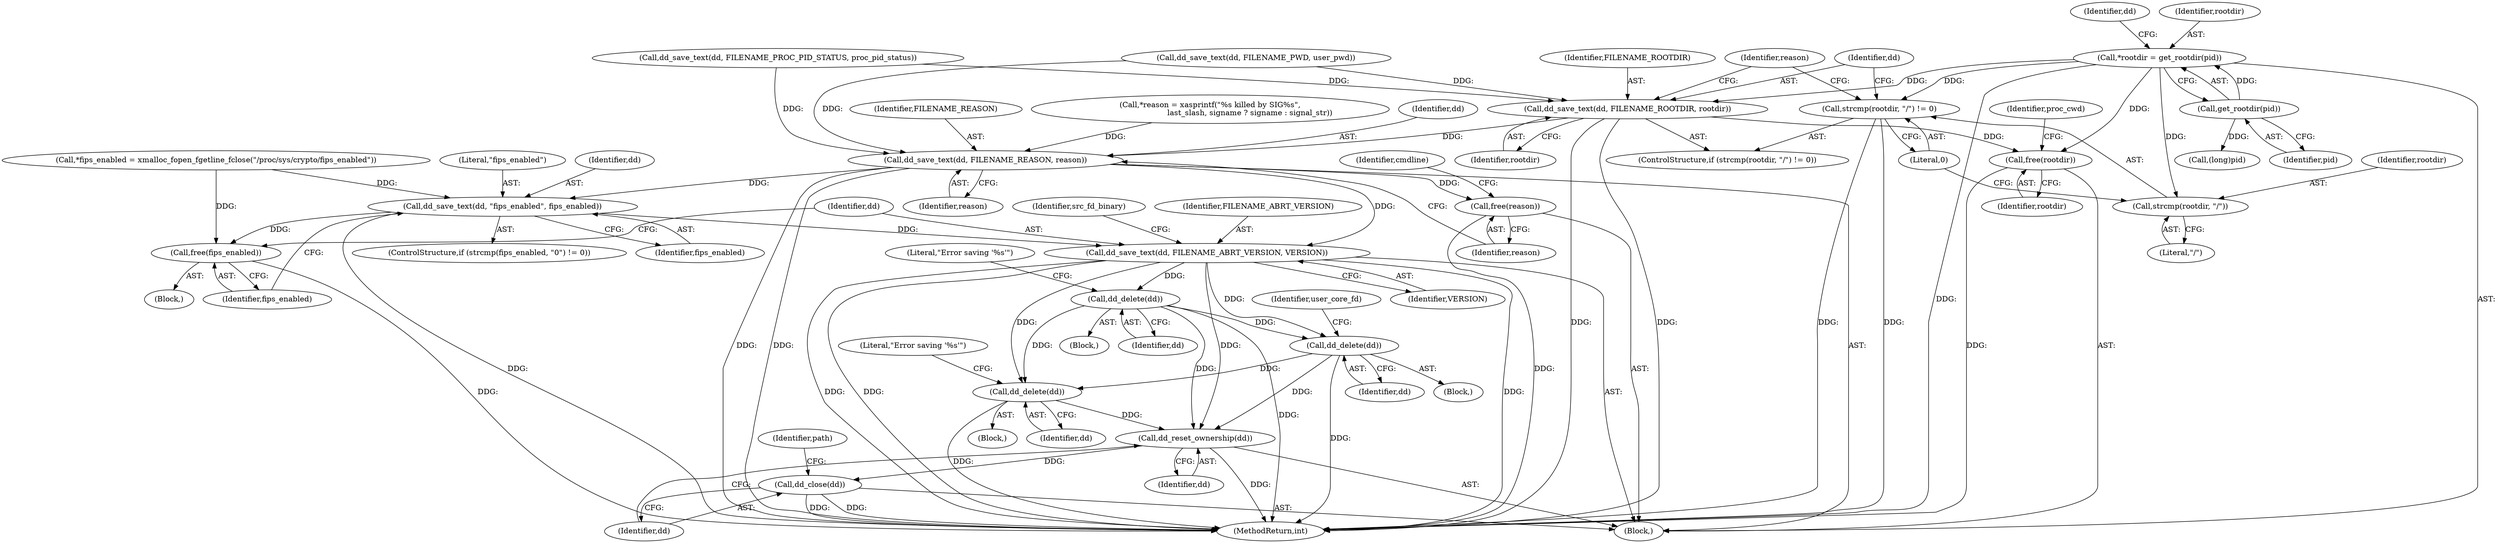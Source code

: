 digraph "0_abrt_8939398b82006ba1fec4ed491339fc075f43fc7c_1@pointer" {
"1000652" [label="(Call,*rootdir = get_rootdir(pid))"];
"1000654" [label="(Call,get_rootdir(pid))"];
"1000813" [label="(Call,strcmp(rootdir, \"/\") != 0)"];
"1000814" [label="(Call,strcmp(rootdir, \"/\"))"];
"1000818" [label="(Call,dd_save_text(dd, FILENAME_ROOTDIR, rootdir))"];
"1000832" [label="(Call,dd_save_text(dd, FILENAME_REASON, reason))"];
"1000836" [label="(Call,free(reason))"];
"1000866" [label="(Call,dd_save_text(dd, \"fips_enabled\", fips_enabled))"];
"1000870" [label="(Call,free(fips_enabled))"];
"1000872" [label="(Call,dd_save_text(dd, FILENAME_ABRT_VERSION, VERSION))"];
"1000908" [label="(Call,dd_delete(dd))"];
"1000945" [label="(Call,dd_delete(dd))"];
"1001056" [label="(Call,dd_delete(dd))"];
"1001063" [label="(Call,dd_reset_ownership(dd))"];
"1001065" [label="(Call,dd_close(dd))"];
"1001132" [label="(Call,free(rootdir))"];
"1000654" [label="(Call,get_rootdir(pid))"];
"1000812" [label="(ControlStructure,if (strcmp(rootdir, \"/\") != 0))"];
"1000853" [label="(Call,*fips_enabled = xmalloc_fopen_fgetline_fclose(\"/proc/sys/crypto/fips_enabled\"))"];
"1000949" [label="(Identifier,user_core_fd)"];
"1000908" [label="(Call,dd_delete(dd))"];
"1000815" [label="(Identifier,rootdir)"];
"1000945" [label="(Call,dd_delete(dd))"];
"1000832" [label="(Call,dd_save_text(dd, FILENAME_REASON, reason))"];
"1001136" [label="(Identifier,proc_cwd)"];
"1000866" [label="(Call,dd_save_text(dd, \"fips_enabled\", fips_enabled))"];
"1000820" [label="(Identifier,FILENAME_ROOTDIR)"];
"1000870" [label="(Call,free(fips_enabled))"];
"1000878" [label="(Identifier,src_fd_binary)"];
"1000911" [label="(Literal,\"Error saving '%s'\")"];
"1000874" [label="(Identifier,FILENAME_ABRT_VERSION)"];
"1001059" [label="(Literal,\"Error saving '%s'\")"];
"1001228" [label="(MethodReturn,int)"];
"1000657" [label="(Identifier,dd)"];
"1001133" [label="(Identifier,rootdir)"];
"1000821" [label="(Identifier,rootdir)"];
"1000655" [label="(Identifier,pid)"];
"1000873" [label="(Identifier,dd)"];
"1001057" [label="(Identifier,dd)"];
"1000650" [label="(Block,)"];
"1000824" [label="(Identifier,reason)"];
"1001132" [label="(Call,free(rootdir))"];
"1000834" [label="(Identifier,FILENAME_REASON)"];
"1000871" [label="(Identifier,fips_enabled)"];
"1000835" [label="(Identifier,reason)"];
"1000837" [label="(Identifier,reason)"];
"1000836" [label="(Call,free(reason))"];
"1001064" [label="(Identifier,dd)"];
"1000814" [label="(Call,strcmp(rootdir, \"/\"))"];
"1000875" [label="(Identifier,VERSION)"];
"1000833" [label="(Identifier,dd)"];
"1001056" [label="(Call,dd_delete(dd))"];
"1000859" [label="(Block,)"];
"1001063" [label="(Call,dd_reset_ownership(dd))"];
"1000946" [label="(Identifier,dd)"];
"1000907" [label="(Block,)"];
"1000818" [label="(Call,dd_save_text(dd, FILENAME_ROOTDIR, rootdir))"];
"1000653" [label="(Identifier,rootdir)"];
"1000868" [label="(Literal,\"fips_enabled\")"];
"1000817" [label="(Literal,0)"];
"1000667" [label="(Call,(long)pid)"];
"1000860" [label="(ControlStructure,if (strcmp(fips_enabled, \"0\") != 0))"];
"1000867" [label="(Identifier,dd)"];
"1000652" [label="(Call,*rootdir = get_rootdir(pid))"];
"1000805" [label="(Call,dd_save_text(dd, FILENAME_PWD, user_pwd))"];
"1000840" [label="(Identifier,cmdline)"];
"1001066" [label="(Identifier,dd)"];
"1001069" [label="(Identifier,path)"];
"1000799" [label="(Call,dd_save_text(dd, FILENAME_PROC_PID_STATUS, proc_pid_status))"];
"1000823" [label="(Call,*reason = xasprintf(\"%s killed by SIG%s\",\n                                 last_slash, signame ? signame : signal_str))"];
"1000942" [label="(Block,)"];
"1000909" [label="(Identifier,dd)"];
"1000813" [label="(Call,strcmp(rootdir, \"/\") != 0)"];
"1000819" [label="(Identifier,dd)"];
"1000816" [label="(Literal,\"/\")"];
"1000872" [label="(Call,dd_save_text(dd, FILENAME_ABRT_VERSION, VERSION))"];
"1000869" [label="(Identifier,fips_enabled)"];
"1001065" [label="(Call,dd_close(dd))"];
"1001055" [label="(Block,)"];
"1000652" -> "1000650"  [label="AST: "];
"1000652" -> "1000654"  [label="CFG: "];
"1000653" -> "1000652"  [label="AST: "];
"1000654" -> "1000652"  [label="AST: "];
"1000657" -> "1000652"  [label="CFG: "];
"1000652" -> "1001228"  [label="DDG: "];
"1000654" -> "1000652"  [label="DDG: "];
"1000652" -> "1000813"  [label="DDG: "];
"1000652" -> "1000814"  [label="DDG: "];
"1000652" -> "1000818"  [label="DDG: "];
"1000652" -> "1001132"  [label="DDG: "];
"1000654" -> "1000655"  [label="CFG: "];
"1000655" -> "1000654"  [label="AST: "];
"1000654" -> "1000667"  [label="DDG: "];
"1000813" -> "1000812"  [label="AST: "];
"1000813" -> "1000817"  [label="CFG: "];
"1000814" -> "1000813"  [label="AST: "];
"1000817" -> "1000813"  [label="AST: "];
"1000819" -> "1000813"  [label="CFG: "];
"1000824" -> "1000813"  [label="CFG: "];
"1000813" -> "1001228"  [label="DDG: "];
"1000813" -> "1001228"  [label="DDG: "];
"1000814" -> "1000816"  [label="CFG: "];
"1000815" -> "1000814"  [label="AST: "];
"1000816" -> "1000814"  [label="AST: "];
"1000817" -> "1000814"  [label="CFG: "];
"1000818" -> "1000812"  [label="AST: "];
"1000818" -> "1000821"  [label="CFG: "];
"1000819" -> "1000818"  [label="AST: "];
"1000820" -> "1000818"  [label="AST: "];
"1000821" -> "1000818"  [label="AST: "];
"1000824" -> "1000818"  [label="CFG: "];
"1000818" -> "1001228"  [label="DDG: "];
"1000818" -> "1001228"  [label="DDG: "];
"1000805" -> "1000818"  [label="DDG: "];
"1000799" -> "1000818"  [label="DDG: "];
"1000818" -> "1000832"  [label="DDG: "];
"1000818" -> "1001132"  [label="DDG: "];
"1000832" -> "1000650"  [label="AST: "];
"1000832" -> "1000835"  [label="CFG: "];
"1000833" -> "1000832"  [label="AST: "];
"1000834" -> "1000832"  [label="AST: "];
"1000835" -> "1000832"  [label="AST: "];
"1000837" -> "1000832"  [label="CFG: "];
"1000832" -> "1001228"  [label="DDG: "];
"1000832" -> "1001228"  [label="DDG: "];
"1000805" -> "1000832"  [label="DDG: "];
"1000799" -> "1000832"  [label="DDG: "];
"1000823" -> "1000832"  [label="DDG: "];
"1000832" -> "1000836"  [label="DDG: "];
"1000832" -> "1000866"  [label="DDG: "];
"1000832" -> "1000872"  [label="DDG: "];
"1000836" -> "1000650"  [label="AST: "];
"1000836" -> "1000837"  [label="CFG: "];
"1000837" -> "1000836"  [label="AST: "];
"1000840" -> "1000836"  [label="CFG: "];
"1000836" -> "1001228"  [label="DDG: "];
"1000866" -> "1000860"  [label="AST: "];
"1000866" -> "1000869"  [label="CFG: "];
"1000867" -> "1000866"  [label="AST: "];
"1000868" -> "1000866"  [label="AST: "];
"1000869" -> "1000866"  [label="AST: "];
"1000871" -> "1000866"  [label="CFG: "];
"1000866" -> "1001228"  [label="DDG: "];
"1000853" -> "1000866"  [label="DDG: "];
"1000866" -> "1000870"  [label="DDG: "];
"1000866" -> "1000872"  [label="DDG: "];
"1000870" -> "1000859"  [label="AST: "];
"1000870" -> "1000871"  [label="CFG: "];
"1000871" -> "1000870"  [label="AST: "];
"1000873" -> "1000870"  [label="CFG: "];
"1000870" -> "1001228"  [label="DDG: "];
"1000853" -> "1000870"  [label="DDG: "];
"1000872" -> "1000650"  [label="AST: "];
"1000872" -> "1000875"  [label="CFG: "];
"1000873" -> "1000872"  [label="AST: "];
"1000874" -> "1000872"  [label="AST: "];
"1000875" -> "1000872"  [label="AST: "];
"1000878" -> "1000872"  [label="CFG: "];
"1000872" -> "1001228"  [label="DDG: "];
"1000872" -> "1001228"  [label="DDG: "];
"1000872" -> "1001228"  [label="DDG: "];
"1000872" -> "1000908"  [label="DDG: "];
"1000872" -> "1000945"  [label="DDG: "];
"1000872" -> "1001056"  [label="DDG: "];
"1000872" -> "1001063"  [label="DDG: "];
"1000908" -> "1000907"  [label="AST: "];
"1000908" -> "1000909"  [label="CFG: "];
"1000909" -> "1000908"  [label="AST: "];
"1000911" -> "1000908"  [label="CFG: "];
"1000908" -> "1001228"  [label="DDG: "];
"1000908" -> "1000945"  [label="DDG: "];
"1000908" -> "1001056"  [label="DDG: "];
"1000908" -> "1001063"  [label="DDG: "];
"1000945" -> "1000942"  [label="AST: "];
"1000945" -> "1000946"  [label="CFG: "];
"1000946" -> "1000945"  [label="AST: "];
"1000949" -> "1000945"  [label="CFG: "];
"1000945" -> "1001228"  [label="DDG: "];
"1000945" -> "1001056"  [label="DDG: "];
"1000945" -> "1001063"  [label="DDG: "];
"1001056" -> "1001055"  [label="AST: "];
"1001056" -> "1001057"  [label="CFG: "];
"1001057" -> "1001056"  [label="AST: "];
"1001059" -> "1001056"  [label="CFG: "];
"1001056" -> "1001228"  [label="DDG: "];
"1001056" -> "1001063"  [label="DDG: "];
"1001063" -> "1000650"  [label="AST: "];
"1001063" -> "1001064"  [label="CFG: "];
"1001064" -> "1001063"  [label="AST: "];
"1001066" -> "1001063"  [label="CFG: "];
"1001063" -> "1001228"  [label="DDG: "];
"1001063" -> "1001065"  [label="DDG: "];
"1001065" -> "1000650"  [label="AST: "];
"1001065" -> "1001066"  [label="CFG: "];
"1001066" -> "1001065"  [label="AST: "];
"1001069" -> "1001065"  [label="CFG: "];
"1001065" -> "1001228"  [label="DDG: "];
"1001065" -> "1001228"  [label="DDG: "];
"1001132" -> "1000650"  [label="AST: "];
"1001132" -> "1001133"  [label="CFG: "];
"1001133" -> "1001132"  [label="AST: "];
"1001136" -> "1001132"  [label="CFG: "];
"1001132" -> "1001228"  [label="DDG: "];
}
